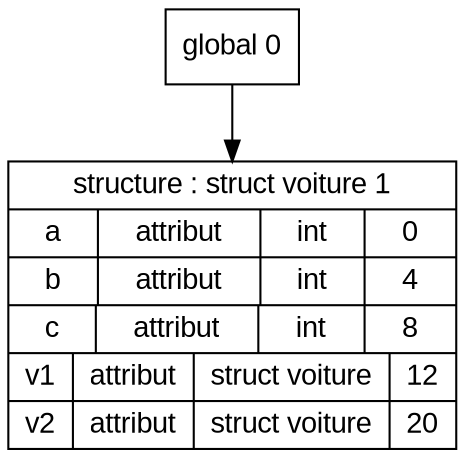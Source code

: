 digraph "tds"{

	node [fontname="Arial"];

	N1 [shape=record label="{ structure : struct voiture 1
	| { a | attribut | int | 0 }
	| { b | attribut | int | 4 }
	| { c | attribut | int | 8 }
	| { v1 | attribut | struct voiture | 12 }
	| { v2 | attribut | struct voiture | 20 }
	}"];

	N0 [shape=record label="{ global 0
	}"];


	N0 -> N1; 
}
